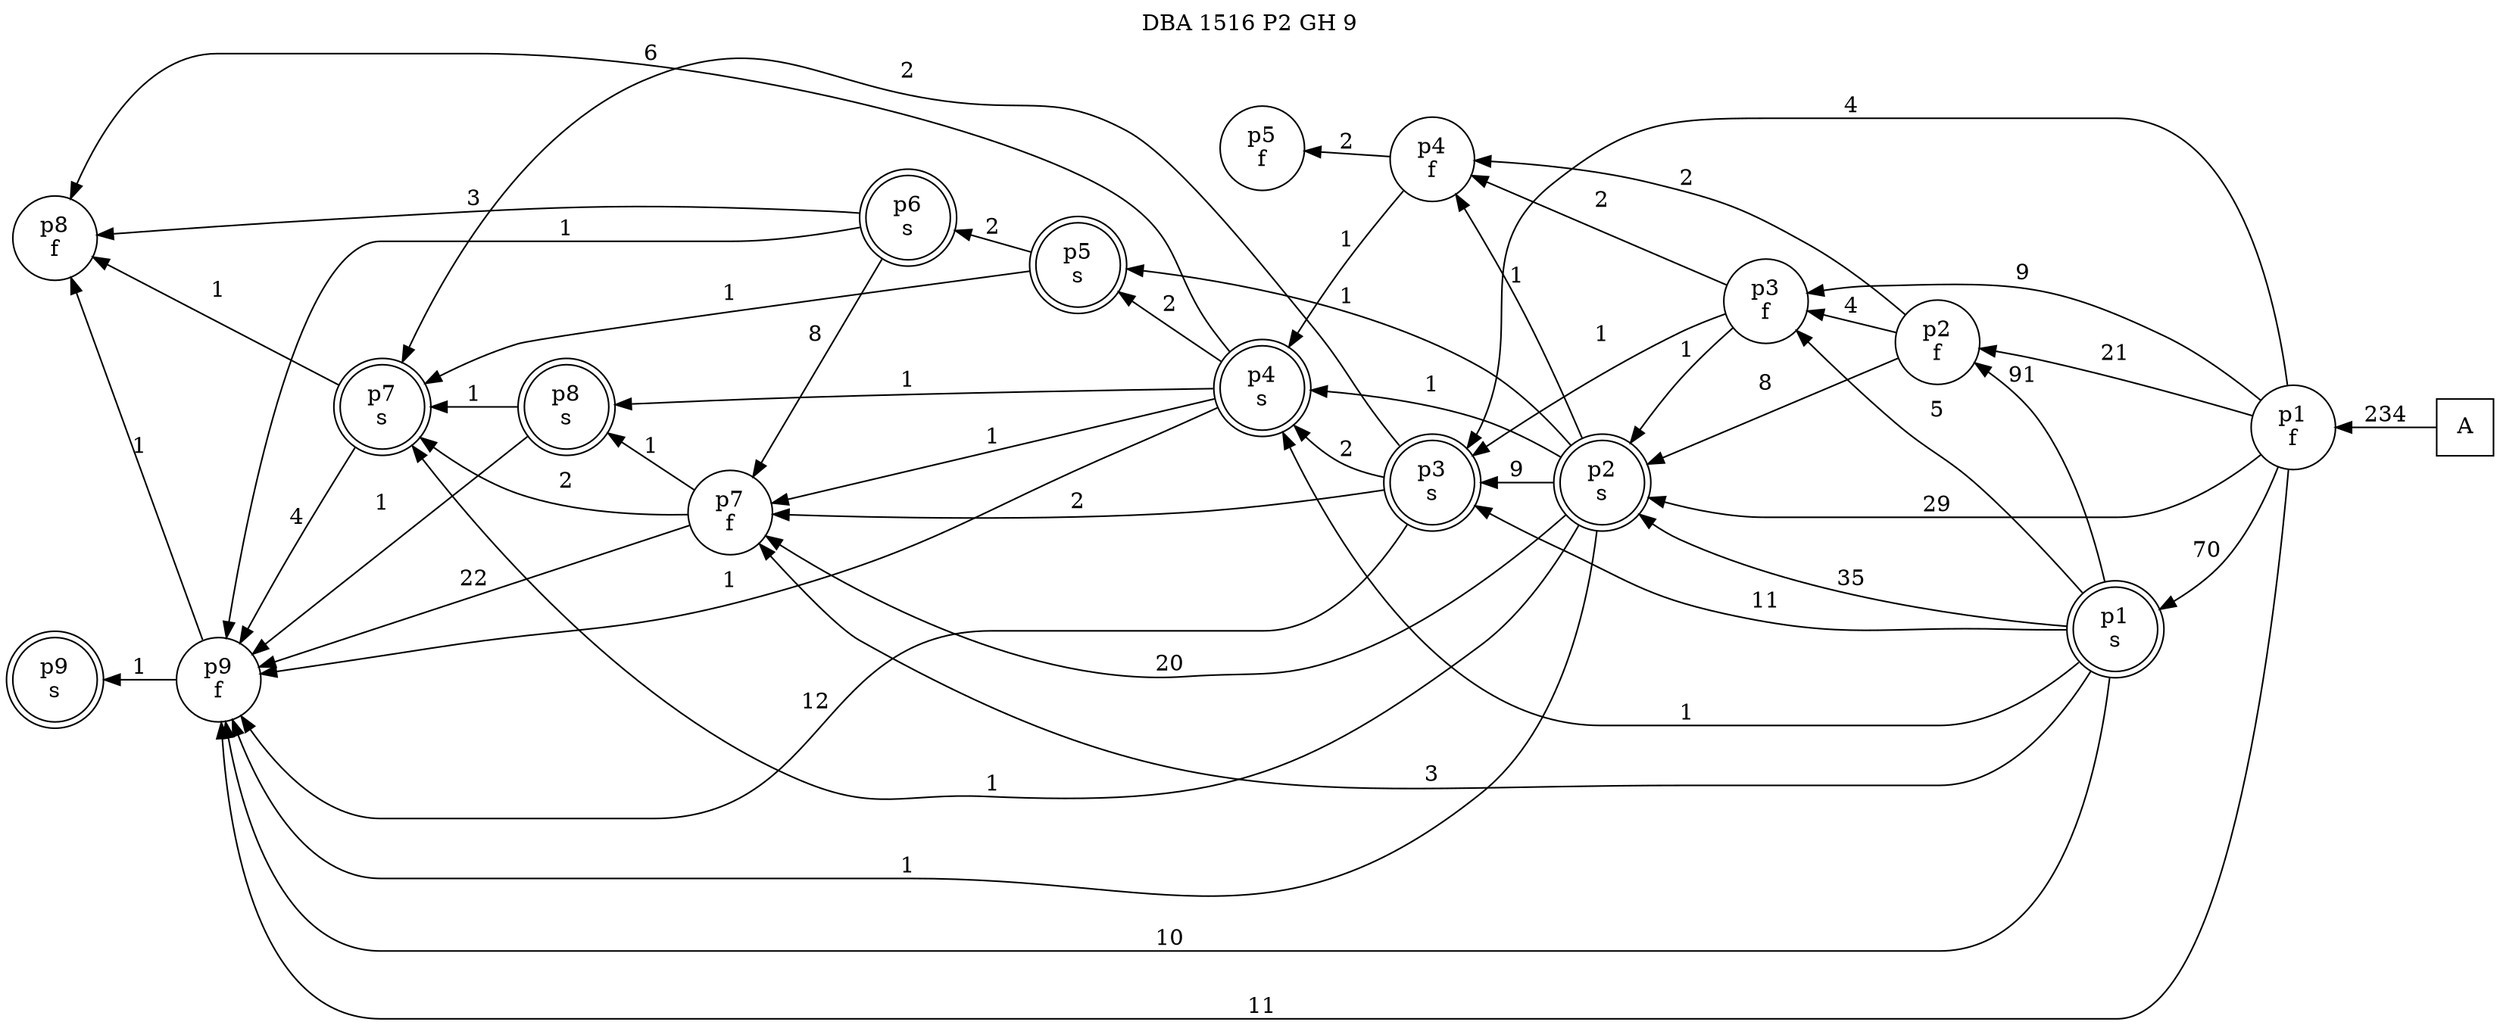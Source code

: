 digraph DBA_1516_P2_GH_9_GOOD {
labelloc="tl"
label= " DBA 1516 P2 GH 9 "
rankdir="RL";
"A" [shape="square" label="A"]
"p1_f" [shape="circle" label="p1
f"]
"p1_s" [shape="doublecircle" label="p1
s"]
"p2_f" [shape="circle" label="p2
f"]
"p3_f" [shape="circle" label="p3
f"]
"p4_f" [shape="circle" label="p4
f"]
"p5_f" [shape="circle" label="p5
f"]
"p2_s" [shape="doublecircle" label="p2
s"]
"p3_s" [shape="doublecircle" label="p3
s"]
"p4_s" [shape="doublecircle" label="p4
s"]
"p5_s" [shape="doublecircle" label="p5
s"]
"p6_s" [shape="doublecircle" label="p6
s"]
"p7_f" [shape="circle" label="p7
f"]
"p8_s" [shape="doublecircle" label="p8
s"]
"p9_f" [shape="circle" label="p9
f"]
"p8_f" [shape="circle" label="p8
f"]
"p7_s" [shape="doublecircle" label="p7
s"]
"p9_s" [shape="doublecircle" label="p9
s"]
"A" -> "p1_f" [ label=234]
"p1_f" -> "p1_s" [ label=70]
"p1_f" -> "p2_f" [ label=21]
"p1_f" -> "p3_f" [ label=9]
"p1_f" -> "p2_s" [ label=29]
"p1_f" -> "p3_s" [ label=4]
"p1_f" -> "p9_f" [ label=11]
"p1_s" -> "p2_f" [ label=91]
"p1_s" -> "p3_f" [ label=5]
"p1_s" -> "p2_s" [ label=35]
"p1_s" -> "p3_s" [ label=11]
"p1_s" -> "p4_s" [ label=1]
"p1_s" -> "p7_f" [ label=3]
"p1_s" -> "p9_f" [ label=10]
"p2_f" -> "p3_f" [ label=4]
"p2_f" -> "p4_f" [ label=2]
"p2_f" -> "p2_s" [ label=8]
"p3_f" -> "p4_f" [ label=2]
"p3_f" -> "p2_s" [ label=1]
"p3_f" -> "p3_s" [ label=1]
"p4_f" -> "p5_f" [ label=2]
"p4_f" -> "p4_s" [ label=1]
"p2_s" -> "p4_f" [ label=1]
"p2_s" -> "p3_s" [ label=9]
"p2_s" -> "p4_s" [ label=1]
"p2_s" -> "p5_s" [ label=1]
"p2_s" -> "p7_f" [ label=20]
"p2_s" -> "p9_f" [ label=1]
"p2_s" -> "p7_s" [ label=1]
"p3_s" -> "p4_s" [ label=2]
"p3_s" -> "p7_f" [ label=2]
"p3_s" -> "p9_f" [ label=12]
"p3_s" -> "p7_s" [ label=2]
"p4_s" -> "p5_s" [ label=2]
"p4_s" -> "p7_f" [ label=1]
"p4_s" -> "p8_s" [ label=1]
"p4_s" -> "p9_f" [ label=1]
"p4_s" -> "p8_f" [ label=6]
"p5_s" -> "p6_s" [ label=2]
"p5_s" -> "p7_s" [ label=1]
"p6_s" -> "p7_f" [ label=8]
"p6_s" -> "p9_f" [ label=1]
"p6_s" -> "p8_f" [ label=3]
"p7_f" -> "p8_s" [ label=1]
"p7_f" -> "p9_f" [ label=22]
"p7_f" -> "p7_s" [ label=2]
"p8_s" -> "p9_f" [ label=1]
"p8_s" -> "p7_s" [ label=1]
"p9_f" -> "p8_f" [ label=1]
"p9_f" -> "p9_s" [ label=1]
"p7_s" -> "p9_f" [ label=4]
"p7_s" -> "p8_f" [ label=1]
}
